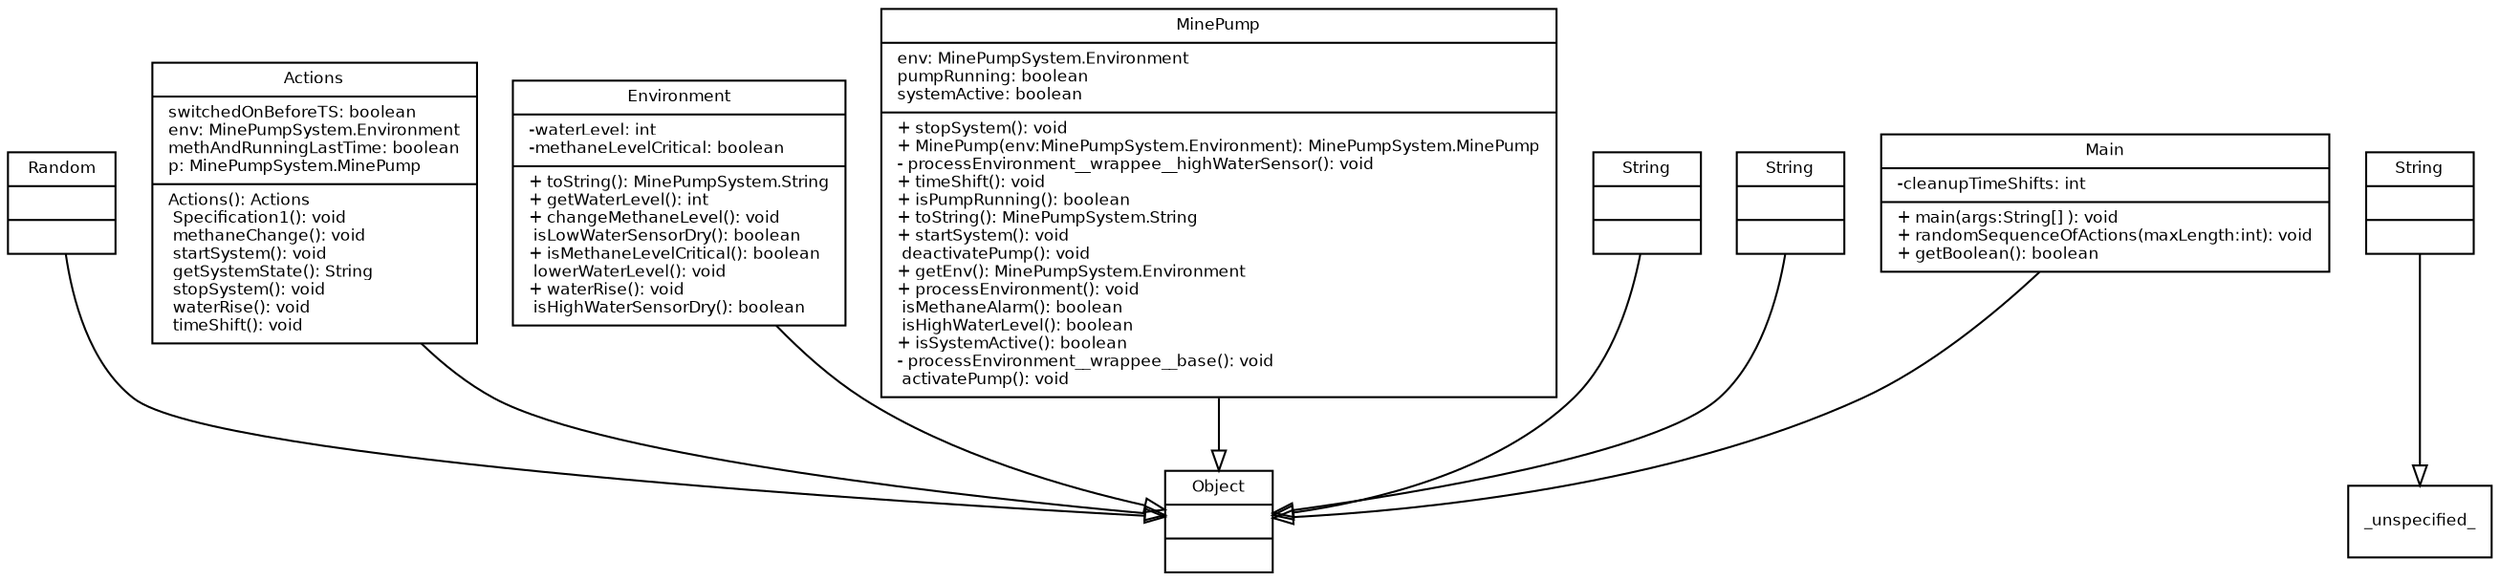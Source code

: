 digraph TypeHierarchy { 
        fontname = "Bitstream Vera Sans"
        fontsize = 8

        node [
                  fontname = "Bitstream Vera Sans"
                  fontsize = 8
                  shape = "record"
        ]

        edge [
                  fontname = "Bitstream Vera Sans"
                  fontsize = 8
        ]

        Random [
                  label = "{Random||}"
        ]

        Actions [
                  label = "{Actions|switchedOnBeforeTS: boolean\lenv: MinePumpSystem.Environment\lmethAndRunningLastTime: boolean\lp: MinePumpSystem.MinePump\l| Actions(): Actions\l Specification1(): void\l methaneChange(): void\l startSystem(): void\l getSystemState(): String\l stopSystem(): void\l waterRise(): void\l timeShift(): void\l}"
        ]

        MinePumpSystem_Environment [
                  label = "{Environment|-waterLevel: int\l-methaneLevelCritical: boolean\l|+ toString(): MinePumpSystem.String\l+ getWaterLevel(): int\l+ changeMethaneLevel(): void\l isLowWaterSensorDry(): boolean\l+ isMethaneLevelCritical(): boolean\l lowerWaterLevel(): void\l+ waterRise(): void\l isHighWaterSensorDry(): boolean\l}"
        ]

        MinePumpSystem_MinePump [
                  label = "{MinePump|env: MinePumpSystem.Environment\lpumpRunning: boolean\lsystemActive: boolean\l|+ stopSystem(): void\l+ MinePump(env:MinePumpSystem.Environment): MinePumpSystem.MinePump\l- processEnvironment__wrappee__highWaterSensor(): void\l+ timeShift(): void\l+ isPumpRunning(): boolean\l+ toString(): MinePumpSystem.String\l+ startSystem(): void\l deactivatePump(): void\l+ getEnv(): MinePumpSystem.Environment\l+ processEnvironment(): void\l isMethaneAlarm(): boolean\l isHighWaterLevel(): boolean\l+ isSystemActive(): boolean\l- processEnvironment__wrappee__base(): void\l activatePump(): void\l}"
        ]

        String [
                  label = "{String||}"
        ]

        java_lang_String [
                  label = "{String||}"
        ]

        java_lang_Object [
                  label = "{Object||}"
        ]

        MinePumpSystem_String [
                  label = "{String||}"
        ]

        Main [
                  label = "{Main|-cleanupTimeShifts: int\l|+ main(args:String[] ): void\l+ randomSequenceOfActions(maxLength:int): void\l+ getBoolean(): boolean\l}"
        ]

        edge [
                  arrowhead = "empty"
                  style = "solid"
                  arrowtail = "none"
        ]

        Random -> java_lang_Object
        Actions -> java_lang_Object
        MinePumpSystem_Environment -> java_lang_Object
        MinePumpSystem_MinePump -> java_lang_Object
        String -> _unspecified_
        java_lang_String -> java_lang_Object
        MinePumpSystem_String -> java_lang_Object
        Main -> java_lang_Object
        edge [
                  arrowhead = "empty"
                  style = "dashed"
                  arrowtail = "none"
        ]

        edge [
                  arrowhead = "normal"
                  style = "solid"
                  arrowtail = "odot"
        ]

}